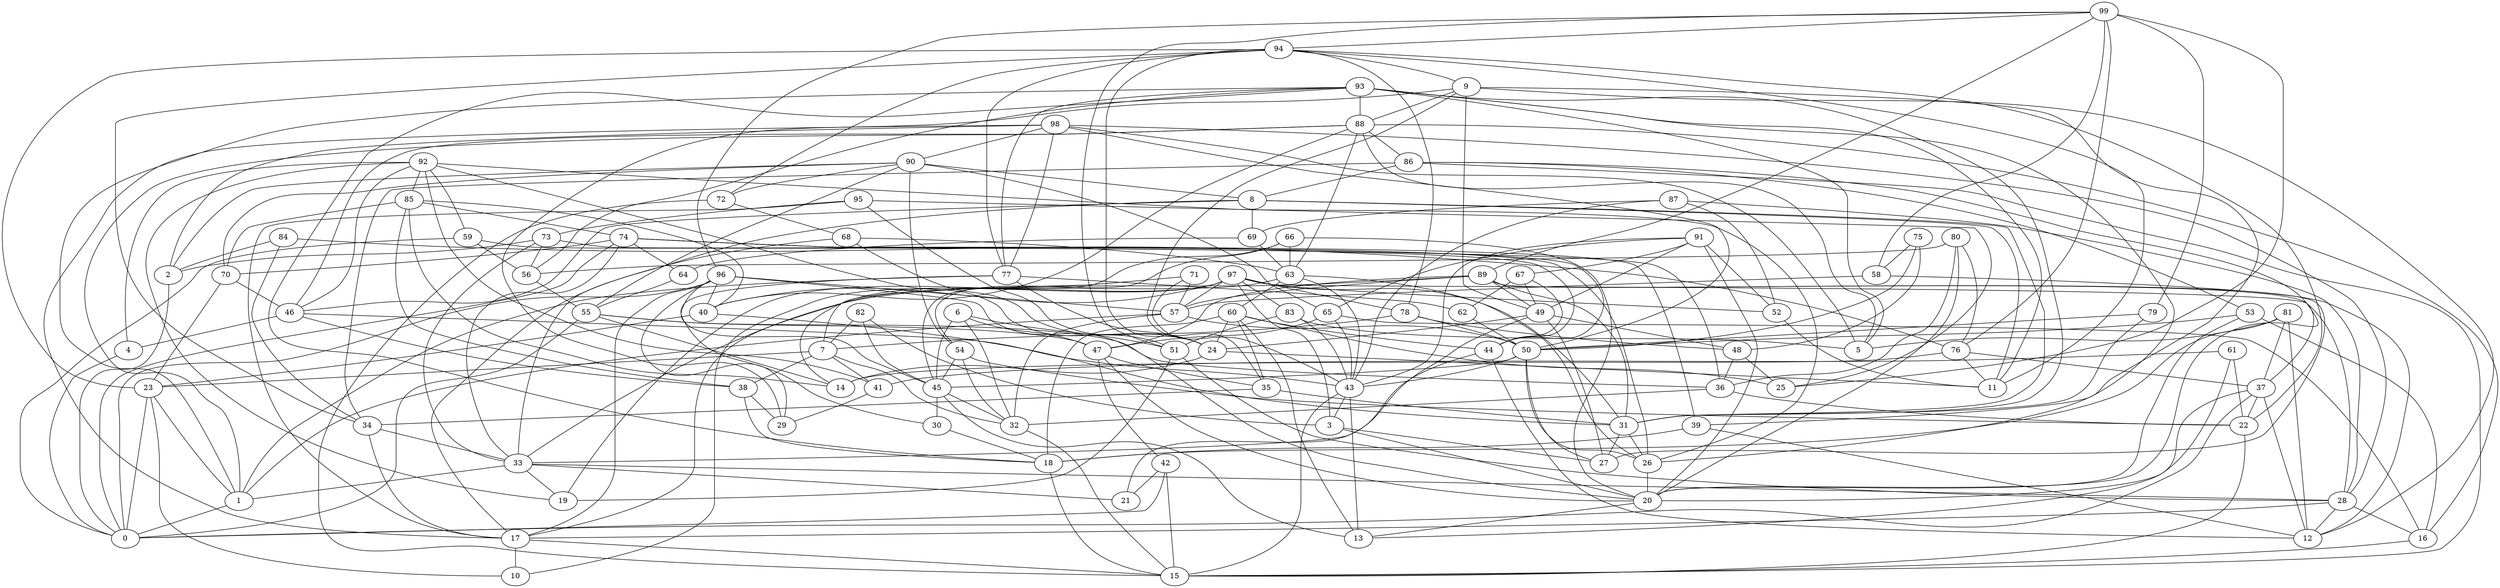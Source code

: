 digraph GG_graph {

subgraph G_graph {
edge [color = black]
"51" -> "28" [dir = none]
"51" -> "19" [dir = none]
"83" -> "5" [dir = none]
"83" -> "51" [dir = none]
"83" -> "43" [dir = none]
"87" -> "69" [dir = none]
"87" -> "52" [dir = none]
"87" -> "28" [dir = none]
"87" -> "43" [dir = none]
"52" -> "11" [dir = none]
"4" -> "0" [dir = none]
"71" -> "43" [dir = none]
"71" -> "7" [dir = none]
"71" -> "57" [dir = none]
"89" -> "49" [dir = none]
"89" -> "47" [dir = none]
"89" -> "37" [dir = none]
"89" -> "27" [dir = none]
"89" -> "31" [dir = none]
"89" -> "33" [dir = none]
"89" -> "57" [dir = none]
"82" -> "3" [dir = none]
"82" -> "7" [dir = none]
"82" -> "45" [dir = none]
"75" -> "50" [dir = none]
"75" -> "48" [dir = none]
"75" -> "58" [dir = none]
"28" -> "16" [dir = none]
"28" -> "12" [dir = none]
"28" -> "17" [dir = none]
"78" -> "48" [dir = none]
"78" -> "50" [dir = none]
"78" -> "7" [dir = none]
"36" -> "22" [dir = none]
"36" -> "32" [dir = none]
"24" -> "11" [dir = none]
"24" -> "14" [dir = none]
"92" -> "59" [dir = none]
"92" -> "85" [dir = none]
"92" -> "41" [dir = none]
"92" -> "51" [dir = none]
"92" -> "4" [dir = none]
"92" -> "19" [dir = none]
"92" -> "26" [dir = none]
"92" -> "46" [dir = none]
"42" -> "15" [dir = none]
"42" -> "0" [dir = none]
"42" -> "21" [dir = none]
"37" -> "12" [dir = none]
"37" -> "0" [dir = none]
"37" -> "20" [dir = none]
"37" -> "22" [dir = none]
"46" -> "38" [dir = none]
"46" -> "43" [dir = none]
"46" -> "4" [dir = none]
"39" -> "12" [dir = none]
"39" -> "18" [dir = none]
"9" -> "39" [dir = none]
"9" -> "35" [dir = none]
"9" -> "88" [dir = none]
"9" -> "49" [dir = none]
"9" -> "29" [dir = none]
"9" -> "12" [dir = none]
"49" -> "24" [dir = none]
"49" -> "21" [dir = none]
"49" -> "27" [dir = none]
"49" -> "48" [dir = none]
"91" -> "65" [dir = none]
"91" -> "52" [dir = none]
"91" -> "49" [dir = none]
"91" -> "43" [dir = none]
"91" -> "67" [dir = none]
"91" -> "20" [dir = none]
"72" -> "15" [dir = none]
"72" -> "68" [dir = none]
"48" -> "36" [dir = none]
"48" -> "25" [dir = none]
"2" -> "0" [dir = none]
"26" -> "20" [dir = none]
"88" -> "86" [dir = none]
"88" -> "16" [dir = none]
"88" -> "46" [dir = none]
"88" -> "1" [dir = none]
"88" -> "5" [dir = none]
"88" -> "40" [dir = none]
"88" -> "63" [dir = none]
"68" -> "17" [dir = none]
"68" -> "24" [dir = none]
"68" -> "63" [dir = none]
"63" -> "17" [dir = none]
"63" -> "26" [dir = none]
"63" -> "43" [dir = none]
"63" -> "60" [dir = none]
"77" -> "30" [dir = none]
"77" -> "62" [dir = none]
"77" -> "24" [dir = none]
"77" -> "1" [dir = none]
"54" -> "32" [dir = none]
"54" -> "22" [dir = none]
"54" -> "45" [dir = none]
"99" -> "25" [dir = none]
"99" -> "76" [dir = none]
"99" -> "96" [dir = none]
"99" -> "89" [dir = none]
"99" -> "94" [dir = none]
"99" -> "79" [dir = none]
"99" -> "58" [dir = none]
"99" -> "51" [dir = none]
"61" -> "22" [dir = none]
"61" -> "13" [dir = none]
"61" -> "41" [dir = none]
"38" -> "18" [dir = none]
"38" -> "29" [dir = none]
"53" -> "50" [dir = none]
"53" -> "20" [dir = none]
"53" -> "16" [dir = none]
"60" -> "25" [dir = none]
"60" -> "24" [dir = none]
"60" -> "35" [dir = none]
"60" -> "18" [dir = none]
"60" -> "13" [dir = none]
"60" -> "44" [dir = none]
"90" -> "55" [dir = none]
"90" -> "2" [dir = none]
"90" -> "72" [dir = none]
"90" -> "54" [dir = none]
"90" -> "8" [dir = none]
"90" -> "70" [dir = none]
"90" -> "65" [dir = none]
"23" -> "1" [dir = none]
"23" -> "10" [dir = none]
"23" -> "0" [dir = none]
"70" -> "23" [dir = none]
"70" -> "46" [dir = none]
"66" -> "20" [dir = none]
"66" -> "45" [dir = none]
"66" -> "63" [dir = none]
"66" -> "54" [dir = none]
"40" -> "23" [dir = none]
"40" -> "31" [dir = none]
"17" -> "10" [dir = none]
"17" -> "15" [dir = none]
"76" -> "37" [dir = none]
"76" -> "11" [dir = none]
"76" -> "14" [dir = none]
"1" -> "0" [dir = none]
"85" -> "38" [dir = none]
"85" -> "14" [dir = none]
"85" -> "40" [dir = none]
"85" -> "70" [dir = none]
"85" -> "74" [dir = none]
"22" -> "15" [dir = none]
"41" -> "29" [dir = none]
"81" -> "12" [dir = none]
"81" -> "18" [dir = none]
"81" -> "5" [dir = none]
"81" -> "37" [dir = none]
"69" -> "64" [dir = none]
"69" -> "63" [dir = none]
"95" -> "24" [dir = none]
"95" -> "73" [dir = none]
"95" -> "17" [dir = none]
"95" -> "25" [dir = none]
"98" -> "5" [dir = none]
"98" -> "90" [dir = none]
"98" -> "77" [dir = none]
"98" -> "50" [dir = none]
"98" -> "28" [dir = none]
"98" -> "17" [dir = none]
"98" -> "2" [dir = none]
"93" -> "11" [dir = none]
"93" -> "5" [dir = none]
"93" -> "18" [dir = none]
"93" -> "1" [dir = none]
"93" -> "77" [dir = none]
"93" -> "26" [dir = none]
"93" -> "31" [dir = none]
"93" -> "88" [dir = none]
"93" -> "56" [dir = none]
"64" -> "55" [dir = none]
"65" -> "43" [dir = none]
"65" -> "47" [dir = none]
"65" -> "16" [dir = none]
"7" -> "41" [dir = none]
"7" -> "32" [dir = none]
"7" -> "23" [dir = none]
"7" -> "38" [dir = none]
"97" -> "3" [dir = none]
"97" -> "83" [dir = none]
"97" -> "78" [dir = none]
"97" -> "57" [dir = none]
"97" -> "52" [dir = none]
"97" -> "40" [dir = none]
"97" -> "14" [dir = none]
"97" -> "31" [dir = none]
"97" -> "28" [dir = none]
"97" -> "19" [dir = none]
"97" -> "10" [dir = none]
"57" -> "50" [dir = none]
"57" -> "1" [dir = none]
"57" -> "32" [dir = none]
"45" -> "13" [dir = none]
"45" -> "32" [dir = none]
"45" -> "30" [dir = none]
"31" -> "26" [dir = none]
"31" -> "27" [dir = none]
"94" -> "77" [dir = none]
"94" -> "24" [dir = none]
"94" -> "78" [dir = none]
"94" -> "11" [dir = none]
"94" -> "22" [dir = none]
"94" -> "23" [dir = none]
"94" -> "9" [dir = none]
"94" -> "34" [dir = none]
"94" -> "72" [dir = none]
"74" -> "36" [dir = none]
"74" -> "64" [dir = none]
"74" -> "39" [dir = none]
"74" -> "70" [dir = none]
"74" -> "0" [dir = none]
"74" -> "44" [dir = none]
"74" -> "33" [dir = none]
"18" -> "15" [dir = none]
"73" -> "33" [dir = none]
"73" -> "56" [dir = none]
"73" -> "2" [dir = none]
"73" -> "26" [dir = none]
"8" -> "33" [dir = none]
"8" -> "46" [dir = none]
"8" -> "69" [dir = none]
"8" -> "11" [dir = none]
"8" -> "31" [dir = none]
"35" -> "31" [dir = none]
"35" -> "34" [dir = none]
"44" -> "33" [dir = none]
"44" -> "12" [dir = none]
"34" -> "17" [dir = none]
"34" -> "33" [dir = none]
"6" -> "32" [dir = none]
"6" -> "51" [dir = none]
"6" -> "47" [dir = none]
"6" -> "45" [dir = none]
"33" -> "19" [dir = none]
"33" -> "1" [dir = none]
"33" -> "28" [dir = none]
"33" -> "21" [dir = none]
"30" -> "18" [dir = none]
"58" -> "57" [dir = none]
"58" -> "12" [dir = none]
"84" -> "2" [dir = none]
"84" -> "76" [dir = none]
"84" -> "34" [dir = none]
"43" -> "3" [dir = none]
"43" -> "15" [dir = none]
"43" -> "13" [dir = none]
"96" -> "45" [dir = none]
"96" -> "17" [dir = none]
"96" -> "0" [dir = none]
"96" -> "29" [dir = none]
"96" -> "40" [dir = none]
"96" -> "20" [dir = none]
"96" -> "57" [dir = none]
"47" -> "35" [dir = none]
"47" -> "20" [dir = none]
"47" -> "42" [dir = none]
"32" -> "15" [dir = none]
"16" -> "15" [dir = none]
"3" -> "20" [dir = none]
"3" -> "27" [dir = none]
"55" -> "36" [dir = none]
"55" -> "14" [dir = none]
"55" -> "0" [dir = none]
"55" -> "47" [dir = none]
"62" -> "50" [dir = none]
"20" -> "13" [dir = none]
"86" -> "34" [dir = none]
"86" -> "20" [dir = none]
"86" -> "15" [dir = none]
"86" -> "53" [dir = none]
"86" -> "8" [dir = none]
"79" -> "50" [dir = none]
"79" -> "31" [dir = none]
"56" -> "55" [dir = none]
"80" -> "36" [dir = none]
"80" -> "20" [dir = none]
"80" -> "76" [dir = none]
"80" -> "56" [dir = none]
"50" -> "45" [dir = none]
"50" -> "26" [dir = none]
"50" -> "27" [dir = none]
"50" -> "43" [dir = none]
"67" -> "49" [dir = none]
"67" -> "62" [dir = none]
"67" -> "44" [dir = none]
"59" -> "56" [dir = none]
"59" -> "0" [dir = none]
"59" -> "44" [dir = none]
}

}
